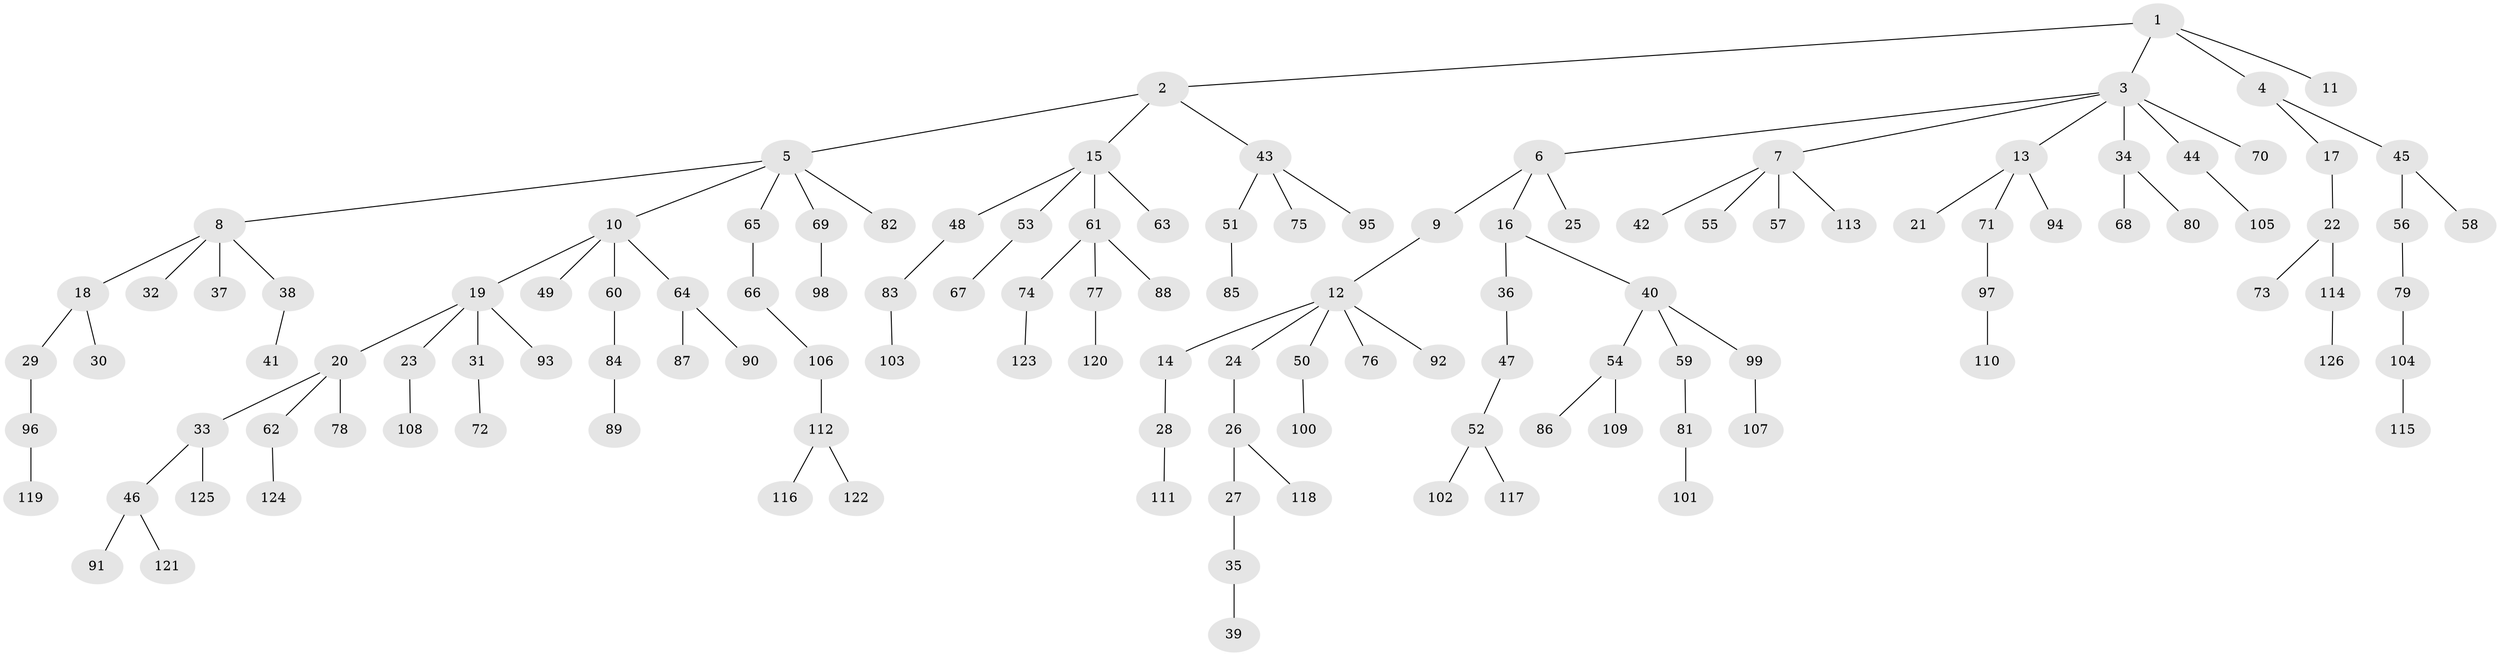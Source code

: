 // Generated by graph-tools (version 1.1) at 2025/50/03/09/25 03:50:25]
// undirected, 126 vertices, 125 edges
graph export_dot {
graph [start="1"]
  node [color=gray90,style=filled];
  1;
  2;
  3;
  4;
  5;
  6;
  7;
  8;
  9;
  10;
  11;
  12;
  13;
  14;
  15;
  16;
  17;
  18;
  19;
  20;
  21;
  22;
  23;
  24;
  25;
  26;
  27;
  28;
  29;
  30;
  31;
  32;
  33;
  34;
  35;
  36;
  37;
  38;
  39;
  40;
  41;
  42;
  43;
  44;
  45;
  46;
  47;
  48;
  49;
  50;
  51;
  52;
  53;
  54;
  55;
  56;
  57;
  58;
  59;
  60;
  61;
  62;
  63;
  64;
  65;
  66;
  67;
  68;
  69;
  70;
  71;
  72;
  73;
  74;
  75;
  76;
  77;
  78;
  79;
  80;
  81;
  82;
  83;
  84;
  85;
  86;
  87;
  88;
  89;
  90;
  91;
  92;
  93;
  94;
  95;
  96;
  97;
  98;
  99;
  100;
  101;
  102;
  103;
  104;
  105;
  106;
  107;
  108;
  109;
  110;
  111;
  112;
  113;
  114;
  115;
  116;
  117;
  118;
  119;
  120;
  121;
  122;
  123;
  124;
  125;
  126;
  1 -- 2;
  1 -- 3;
  1 -- 4;
  1 -- 11;
  2 -- 5;
  2 -- 15;
  2 -- 43;
  3 -- 6;
  3 -- 7;
  3 -- 13;
  3 -- 34;
  3 -- 44;
  3 -- 70;
  4 -- 17;
  4 -- 45;
  5 -- 8;
  5 -- 10;
  5 -- 65;
  5 -- 69;
  5 -- 82;
  6 -- 9;
  6 -- 16;
  6 -- 25;
  7 -- 42;
  7 -- 55;
  7 -- 57;
  7 -- 113;
  8 -- 18;
  8 -- 32;
  8 -- 37;
  8 -- 38;
  9 -- 12;
  10 -- 19;
  10 -- 49;
  10 -- 60;
  10 -- 64;
  12 -- 14;
  12 -- 24;
  12 -- 50;
  12 -- 76;
  12 -- 92;
  13 -- 21;
  13 -- 71;
  13 -- 94;
  14 -- 28;
  15 -- 48;
  15 -- 53;
  15 -- 61;
  15 -- 63;
  16 -- 36;
  16 -- 40;
  17 -- 22;
  18 -- 29;
  18 -- 30;
  19 -- 20;
  19 -- 23;
  19 -- 31;
  19 -- 93;
  20 -- 33;
  20 -- 62;
  20 -- 78;
  22 -- 73;
  22 -- 114;
  23 -- 108;
  24 -- 26;
  26 -- 27;
  26 -- 118;
  27 -- 35;
  28 -- 111;
  29 -- 96;
  31 -- 72;
  33 -- 46;
  33 -- 125;
  34 -- 68;
  34 -- 80;
  35 -- 39;
  36 -- 47;
  38 -- 41;
  40 -- 54;
  40 -- 59;
  40 -- 99;
  43 -- 51;
  43 -- 75;
  43 -- 95;
  44 -- 105;
  45 -- 56;
  45 -- 58;
  46 -- 91;
  46 -- 121;
  47 -- 52;
  48 -- 83;
  50 -- 100;
  51 -- 85;
  52 -- 102;
  52 -- 117;
  53 -- 67;
  54 -- 86;
  54 -- 109;
  56 -- 79;
  59 -- 81;
  60 -- 84;
  61 -- 74;
  61 -- 77;
  61 -- 88;
  62 -- 124;
  64 -- 87;
  64 -- 90;
  65 -- 66;
  66 -- 106;
  69 -- 98;
  71 -- 97;
  74 -- 123;
  77 -- 120;
  79 -- 104;
  81 -- 101;
  83 -- 103;
  84 -- 89;
  96 -- 119;
  97 -- 110;
  99 -- 107;
  104 -- 115;
  106 -- 112;
  112 -- 116;
  112 -- 122;
  114 -- 126;
}
